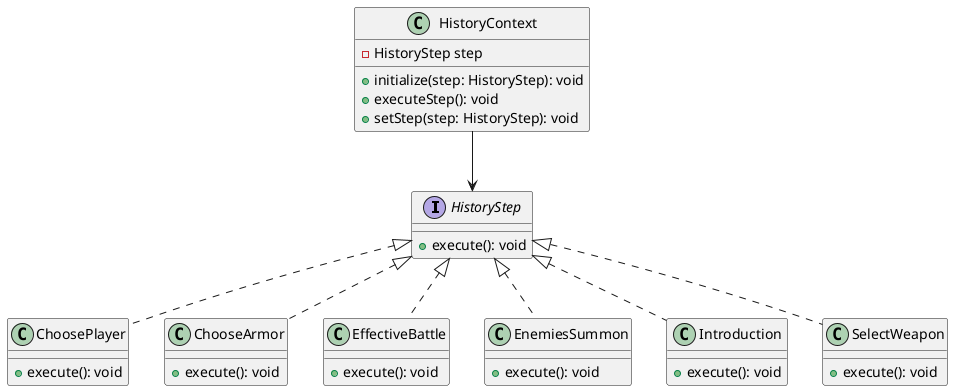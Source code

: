 @startuml
interface HistoryStep {
  + execute(): void
}

class ChoosePlayer implements HistoryStep {
  + execute(): void
}

class ChooseArmor implements HistoryStep {
  + execute(): void
}

class EffectiveBattle implements HistoryStep {
  + execute(): void
}

class EnemiesSummon implements HistoryStep {
  + execute(): void
}

class Introduction implements HistoryStep {
  + execute(): void
}

class SelectWeapon implements HistoryStep {
  + execute(): void
}

class HistoryContext {
  - HistoryStep step
  + initialize(step: HistoryStep): void
  + executeStep(): void
  + setStep(step: HistoryStep): void
}
HistoryContext --> HistoryStep
@enduml
